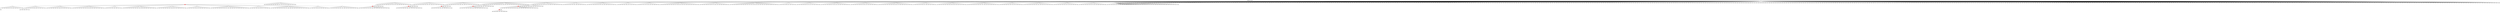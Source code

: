 digraph g {
	"45" -> "46";
	"46" [label="10"];
	"36" -> "37";
	"37" [label="26"];
	"33" -> "34";
	"34" [label="32"];
	"33" -> "35";
	"35" [label="28"];
	"33" -> "36";
	"36" [label="24"];
	"33" -> "38";
	"38" [label="11"];
	"33" -> "39";
	"39" [label="9"];
	"33" -> "40";
	"40" [label="42"];
	"33" -> "41";
	"41" [label="38"];
	"33" -> "42";
	"42" [label="45"];
	"33" -> "43";
	"43" [label="4"];
	"33" -> "44";
	"44" [label="19"];
	"33" -> "45";
	"45" [label="13"];
	"33" -> "47";
	"47" [label="18"];
	"33" -> "48";
	"48" [label="27"];
	"32" -> "33";
	"33" [color=indianred1, style=filled, label="14"];
	"29" -> "30";
	"30" [color=indianred1, style=filled, label="36"];
	"28" -> "29";
	"29" [label="3"];
	"26" -> "27";
	"27" [color=indianred1, style=filled, label="31"];
	"25" -> "26";
	"26" [label="23"];
	"21" -> "22";
	"22" [color=indianred1, style=filled, label="33"];
	"20" -> "21";
	"21" [label="34"];
	"15" -> "16";
	"16" [color=indianred1, style=filled, label="44"];
	"13" -> "14";
	"14" [label="48"];
	"13" -> "15";
	"15" [label="40"];
	"4" -> "5";
	"5" [color=indianred1, style=filled, label="8"];
	"3" -> "4";
	"4" [label="17"];
	"2" -> "3";
	"3" [color=indianred1, style=filled, label="12"];
	"1" -> "2";
	"2" [label="8"];
	"1" -> "6";
	"6" [label="29"];
	"0" -> "1";
	"1" [label="12"];
	"0" -> "7";
	"7" [label="7"];
	"0" -> "8";
	"8" [label="50"];
	"0" -> "9";
	"9" [label="22"];
	"0" -> "10";
	"10" [label="35"];
	"0" -> "11";
	"11" [label="16"];
	"0" -> "12";
	"12" [label="21"];
	"0" -> "13";
	"13" [label="44"];
	"0" -> "17";
	"17" [label="37"];
	"0" -> "18";
	"18" [label="1"];
	"0" -> "19";
	"19" [label="6"];
	"0" -> "20";
	"20" [label="33"];
	"0" -> "23";
	"23" [label="43"];
	"0" -> "24";
	"24" [label="41"];
	"0" -> "25";
	"25" [label="31"];
	"0" -> "28";
	"28" [label="36"];
	"0" -> "31";
	"31" [label="49"];
	"0" -> "32";
	"32" [label="14"];
	"0" -> "49";
	"49" [label="5"];
	"0" -> "50";
	"50" [label="25"];
	"0" -> "51";
	"51" [label="30"];
	"0" -> "52";
	"52" [label="15"];
	"0" -> "53";
	"53" [label="47"];
	"0" -> "54";
	"54" [label="46"];
	"0" -> "55";
	"55" [label="20"];
	"0" -> "56";
	"56" [label="2"];
	"0" -> "57";
	"57" [label="39"];
	"0" [label="germline"];
	"0" -> "cell1";
	"cell1" [shape=box];
	"29" -> "cell2";
	"cell2" [shape=box];
	"40" -> "cell3";
	"cell3" [shape=box];
	"49" -> "cell4";
	"cell4" [shape=box];
	"36" -> "cell5";
	"cell5" [shape=box];
	"0" -> "cell6";
	"cell6" [shape=box];
	"14" -> "cell7";
	"cell7" [shape=box];
	"0" -> "cell8";
	"cell8" [shape=box];
	"39" -> "cell9";
	"cell9" [shape=box];
	"50" -> "cell10";
	"cell10" [shape=box];
	"0" -> "cell11";
	"cell11" [shape=box];
	"41" -> "cell12";
	"cell12" [shape=box];
	"55" -> "cell13";
	"cell13" [shape=box];
	"0" -> "cell14";
	"cell14" [shape=box];
	"0" -> "cell15";
	"cell15" [shape=box];
	"0" -> "cell16";
	"cell16" [shape=box];
	"48" -> "cell17";
	"cell17" [shape=box];
	"46" -> "cell18";
	"cell18" [shape=box];
	"0" -> "cell19";
	"cell19" [shape=box];
	"8" -> "cell20";
	"cell20" [shape=box];
	"0" -> "cell21";
	"cell21" [shape=box];
	"0" -> "cell22";
	"cell22" [shape=box];
	"52" -> "cell23";
	"cell23" [shape=box];
	"39" -> "cell24";
	"cell24" [shape=box];
	"1" -> "cell25";
	"cell25" [shape=box];
	"0" -> "cell26";
	"cell26" [shape=box];
	"0" -> "cell27";
	"cell27" [shape=box];
	"41" -> "cell28";
	"cell28" [shape=box];
	"12" -> "cell29";
	"cell29" [shape=box];
	"0" -> "cell30";
	"cell30" [shape=box];
	"45" -> "cell31";
	"cell31" [shape=box];
	"27" -> "cell32";
	"cell32" [shape=box];
	"40" -> "cell33";
	"cell33" [shape=box];
	"0" -> "cell34";
	"cell34" [shape=box];
	"50" -> "cell35";
	"cell35" [shape=box];
	"0" -> "cell36";
	"cell36" [shape=box];
	"0" -> "cell37";
	"cell37" [shape=box];
	"0" -> "cell38";
	"cell38" [shape=box];
	"0" -> "cell39";
	"cell39" [shape=box];
	"18" -> "cell40";
	"cell40" [shape=box];
	"47" -> "cell41";
	"cell41" [shape=box];
	"0" -> "cell42";
	"cell42" [shape=box];
	"0" -> "cell43";
	"cell43" [shape=box];
	"40" -> "cell44";
	"cell44" [shape=box];
	"0" -> "cell45";
	"cell45" [shape=box];
	"0" -> "cell46";
	"cell46" [shape=box];
	"44" -> "cell47";
	"cell47" [shape=box];
	"24" -> "cell48";
	"cell48" [shape=box];
	"36" -> "cell49";
	"cell49" [shape=box];
	"0" -> "cell50";
	"cell50" [shape=box];
	"0" -> "cell51";
	"cell51" [shape=box];
	"13" -> "cell52";
	"cell52" [shape=box];
	"0" -> "cell53";
	"cell53" [shape=box];
	"43" -> "cell54";
	"cell54" [shape=box];
	"0" -> "cell55";
	"cell55" [shape=box];
	"0" -> "cell56";
	"cell56" [shape=box];
	"18" -> "cell57";
	"cell57" [shape=box];
	"0" -> "cell58";
	"cell58" [shape=box];
	"1" -> "cell59";
	"cell59" [shape=box];
	"31" -> "cell60";
	"cell60" [shape=box];
	"29" -> "cell61";
	"cell61" [shape=box];
	"0" -> "cell62";
	"cell62" [shape=box];
	"0" -> "cell63";
	"cell63" [shape=box];
	"10" -> "cell64";
	"cell64" [shape=box];
	"51" -> "cell65";
	"cell65" [shape=box];
	"0" -> "cell66";
	"cell66" [shape=box];
	"0" -> "cell67";
	"cell67" [shape=box];
	"10" -> "cell68";
	"cell68" [shape=box];
	"0" -> "cell69";
	"cell69" [shape=box];
	"53" -> "cell70";
	"cell70" [shape=box];
	"23" -> "cell71";
	"cell71" [shape=box];
	"10" -> "cell72";
	"cell72" [shape=box];
	"50" -> "cell73";
	"cell73" [shape=box];
	"53" -> "cell74";
	"cell74" [shape=box];
	"16" -> "cell75";
	"cell75" [shape=box];
	"0" -> "cell76";
	"cell76" [shape=box];
	"0" -> "cell77";
	"cell77" [shape=box];
	"42" -> "cell78";
	"cell78" [shape=box];
	"0" -> "cell79";
	"cell79" [shape=box];
	"38" -> "cell80";
	"cell80" [shape=box];
	"0" -> "cell81";
	"cell81" [shape=box];
	"34" -> "cell82";
	"cell82" [shape=box];
	"0" -> "cell83";
	"cell83" [shape=box];
	"48" -> "cell84";
	"cell84" [shape=box];
	"0" -> "cell85";
	"cell85" [shape=box];
	"0" -> "cell86";
	"cell86" [shape=box];
	"54" -> "cell87";
	"cell87" [shape=box];
	"36" -> "cell88";
	"cell88" [shape=box];
	"55" -> "cell89";
	"cell89" [shape=box];
	"0" -> "cell90";
	"cell90" [shape=box];
	"0" -> "cell91";
	"cell91" [shape=box];
	"0" -> "cell92";
	"cell92" [shape=box];
	"0" -> "cell93";
	"cell93" [shape=box];
	"0" -> "cell94";
	"cell94" [shape=box];
	"22" -> "cell95";
	"cell95" [shape=box];
	"0" -> "cell96";
	"cell96" [shape=box];
	"0" -> "cell97";
	"cell97" [shape=box];
	"11" -> "cell98";
	"cell98" [shape=box];
	"36" -> "cell99";
	"cell99" [shape=box];
	"0" -> "cell100";
	"cell100" [shape=box];
	"26" -> "cell101";
	"cell101" [shape=box];
	"0" -> "cell102";
	"cell102" [shape=box];
	"11" -> "cell103";
	"cell103" [shape=box];
	"0" -> "cell104";
	"cell104" [shape=box];
	"19" -> "cell105";
	"cell105" [shape=box];
	"9" -> "cell106";
	"cell106" [shape=box];
	"56" -> "cell107";
	"cell107" [shape=box];
	"22" -> "cell108";
	"cell108" [shape=box];
	"0" -> "cell109";
	"cell109" [shape=box];
	"0" -> "cell110";
	"cell110" [shape=box];
	"0" -> "cell111";
	"cell111" [shape=box];
	"0" -> "cell112";
	"cell112" [shape=box];
	"0" -> "cell113";
	"cell113" [shape=box];
	"20" -> "cell114";
	"cell114" [shape=box];
	"31" -> "cell115";
	"cell115" [shape=box];
	"34" -> "cell116";
	"cell116" [shape=box];
	"0" -> "cell117";
	"cell117" [shape=box];
	"31" -> "cell118";
	"cell118" [shape=box];
	"16" -> "cell119";
	"cell119" [shape=box];
	"0" -> "cell120";
	"cell120" [shape=box];
	"54" -> "cell121";
	"cell121" [shape=box];
	"0" -> "cell122";
	"cell122" [shape=box];
	"44" -> "cell123";
	"cell123" [shape=box];
	"0" -> "cell124";
	"cell124" [shape=box];
	"0" -> "cell125";
	"cell125" [shape=box];
	"0" -> "cell126";
	"cell126" [shape=box];
	"0" -> "cell127";
	"cell127" [shape=box];
	"0" -> "cell128";
	"cell128" [shape=box];
	"0" -> "cell129";
	"cell129" [shape=box];
	"8" -> "cell130";
	"cell130" [shape=box];
	"55" -> "cell131";
	"cell131" [shape=box];
	"0" -> "cell132";
	"cell132" [shape=box];
	"0" -> "cell133";
	"cell133" [shape=box];
	"0" -> "cell134";
	"cell134" [shape=box];
	"0" -> "cell135";
	"cell135" [shape=box];
	"57" -> "cell136";
	"cell136" [shape=box];
	"57" -> "cell137";
	"cell137" [shape=box];
	"0" -> "cell138";
	"cell138" [shape=box];
	"43" -> "cell139";
	"cell139" [shape=box];
	"0" -> "cell140";
	"cell140" [shape=box];
	"56" -> "cell141";
	"cell141" [shape=box];
	"0" -> "cell142";
	"cell142" [shape=box];
	"7" -> "cell143";
	"cell143" [shape=box];
	"23" -> "cell144";
	"cell144" [shape=box];
	"51" -> "cell145";
	"cell145" [shape=box];
	"13" -> "cell146";
	"cell146" [shape=box];
	"0" -> "cell147";
	"cell147" [shape=box];
	"39" -> "cell148";
	"cell148" [shape=box];
	"35" -> "cell149";
	"cell149" [shape=box];
	"0" -> "cell150";
	"cell150" [shape=box];
	"41" -> "cell151";
	"cell151" [shape=box];
	"5" -> "cell152";
	"cell152" [shape=box];
	"1" -> "cell153";
	"cell153" [shape=box];
	"41" -> "cell154";
	"cell154" [shape=box];
	"0" -> "cell155";
	"cell155" [shape=box];
	"0" -> "cell156";
	"cell156" [shape=box];
	"0" -> "cell157";
	"cell157" [shape=box];
	"11" -> "cell158";
	"cell158" [shape=box];
	"0" -> "cell159";
	"cell159" [shape=box];
	"0" -> "cell160";
	"cell160" [shape=box];
	"0" -> "cell161";
	"cell161" [shape=box];
	"0" -> "cell162";
	"cell162" [shape=box];
	"1" -> "cell163";
	"cell163" [shape=box];
	"0" -> "cell164";
	"cell164" [shape=box];
	"25" -> "cell165";
	"cell165" [shape=box];
	"0" -> "cell166";
	"cell166" [shape=box];
	"53" -> "cell167";
	"cell167" [shape=box];
	"52" -> "cell168";
	"cell168" [shape=box];
	"0" -> "cell169";
	"cell169" [shape=box];
	"0" -> "cell170";
	"cell170" [shape=box];
	"0" -> "cell171";
	"cell171" [shape=box];
	"16" -> "cell172";
	"cell172" [shape=box];
	"28" -> "cell173";
	"cell173" [shape=box];
	"57" -> "cell174";
	"cell174" [shape=box];
	"0" -> "cell175";
	"cell175" [shape=box];
	"0" -> "cell176";
	"cell176" [shape=box];
	"8" -> "cell177";
	"cell177" [shape=box];
	"0" -> "cell178";
	"cell178" [shape=box];
	"17" -> "cell179";
	"cell179" [shape=box];
	"42" -> "cell180";
	"cell180" [shape=box];
	"0" -> "cell181";
	"cell181" [shape=box];
	"0" -> "cell182";
	"cell182" [shape=box];
	"35" -> "cell183";
	"cell183" [shape=box];
	"54" -> "cell184";
	"cell184" [shape=box];
	"0" -> "cell185";
	"cell185" [shape=box];
	"49" -> "cell186";
	"cell186" [shape=box];
	"0" -> "cell187";
	"cell187" [shape=box];
	"27" -> "cell188";
	"cell188" [shape=box];
	"56" -> "cell189";
	"cell189" [shape=box];
	"0" -> "cell190";
	"cell190" [shape=box];
	"0" -> "cell191";
	"cell191" [shape=box];
	"0" -> "cell192";
	"cell192" [shape=box];
	"0" -> "cell193";
	"cell193" [shape=box];
	"0" -> "cell194";
	"cell194" [shape=box];
	"0" -> "cell195";
	"cell195" [shape=box];
	"0" -> "cell196";
	"cell196" [shape=box];
	"0" -> "cell197";
	"cell197" [shape=box];
	"12" -> "cell198";
	"cell198" [shape=box];
	"39" -> "cell199";
	"cell199" [shape=box];
	"48" -> "cell200";
	"cell200" [shape=box];
	"32" -> "cell201";
	"cell201" [shape=box];
	"0" -> "cell202";
	"cell202" [shape=box];
	"0" -> "cell203";
	"cell203" [shape=box];
	"0" -> "cell204";
	"cell204" [shape=box];
	"0" -> "cell205";
	"cell205" [shape=box];
	"0" -> "cell206";
	"cell206" [shape=box];
	"31" -> "cell207";
	"cell207" [shape=box];
	"28" -> "cell208";
	"cell208" [shape=box];
	"0" -> "cell209";
	"cell209" [shape=box];
	"0" -> "cell210";
	"cell210" [shape=box];
	"10" -> "cell211";
	"cell211" [shape=box];
	"0" -> "cell212";
	"cell212" [shape=box];
	"19" -> "cell213";
	"cell213" [shape=box];
	"35" -> "cell214";
	"cell214" [shape=box];
	"0" -> "cell215";
	"cell215" [shape=box];
	"39" -> "cell216";
	"cell216" [shape=box];
	"0" -> "cell217";
	"cell217" [shape=box];
	"17" -> "cell218";
	"cell218" [shape=box];
	"51" -> "cell219";
	"cell219" [shape=box];
	"57" -> "cell220";
	"cell220" [shape=box];
	"0" -> "cell221";
	"cell221" [shape=box];
	"10" -> "cell222";
	"cell222" [shape=box];
	"0" -> "cell223";
	"cell223" [shape=box];
	"3" -> "cell224";
	"cell224" [shape=box];
	"0" -> "cell225";
	"cell225" [shape=box];
	"0" -> "cell226";
	"cell226" [shape=box];
	"23" -> "cell227";
	"cell227" [shape=box];
	"35" -> "cell228";
	"cell228" [shape=box];
	"50" -> "cell229";
	"cell229" [shape=box];
	"0" -> "cell230";
	"cell230" [shape=box];
	"39" -> "cell231";
	"cell231" [shape=box];
	"0" -> "cell232";
	"cell232" [shape=box];
	"23" -> "cell233";
	"cell233" [shape=box];
	"0" -> "cell234";
	"cell234" [shape=box];
	"0" -> "cell235";
	"cell235" [shape=box];
	"26" -> "cell236";
	"cell236" [shape=box];
	"38" -> "cell237";
	"cell237" [shape=box];
	"0" -> "cell238";
	"cell238" [shape=box];
	"0" -> "cell239";
	"cell239" [shape=box];
	"0" -> "cell240";
	"cell240" [shape=box];
	"0" -> "cell241";
	"cell241" [shape=box];
	"0" -> "cell242";
	"cell242" [shape=box];
	"42" -> "cell243";
	"cell243" [shape=box];
	"21" -> "cell244";
	"cell244" [shape=box];
	"55" -> "cell245";
	"cell245" [shape=box];
	"25" -> "cell246";
	"cell246" [shape=box];
	"0" -> "cell247";
	"cell247" [shape=box];
	"0" -> "cell248";
	"cell248" [shape=box];
	"24" -> "cell249";
	"cell249" [shape=box];
	"7" -> "cell250";
	"cell250" [shape=box];
	"0" -> "cell251";
	"cell251" [shape=box];
	"1" -> "cell252";
	"cell252" [shape=box];
	"0" -> "cell253";
	"cell253" [shape=box];
	"47" -> "cell254";
	"cell254" [shape=box];
	"0" -> "cell255";
	"cell255" [shape=box];
	"0" -> "cell256";
	"cell256" [shape=box];
	"38" -> "cell257";
	"cell257" [shape=box];
	"28" -> "cell258";
	"cell258" [shape=box];
	"0" -> "cell259";
	"cell259" [shape=box];
	"52" -> "cell260";
	"cell260" [shape=box];
	"0" -> "cell261";
	"cell261" [shape=box];
	"0" -> "cell262";
	"cell262" [shape=box];
	"0" -> "cell263";
	"cell263" [shape=box];
	"0" -> "cell264";
	"cell264" [shape=box];
	"0" -> "cell265";
	"cell265" [shape=box];
	"37" -> "cell266";
	"cell266" [shape=box];
	"16" -> "cell267";
	"cell267" [shape=box];
	"0" -> "cell268";
	"cell268" [shape=box];
	"0" -> "cell269";
	"cell269" [shape=box];
	"22" -> "cell270";
	"cell270" [shape=box];
	"0" -> "cell271";
	"cell271" [shape=box];
	"0" -> "cell272";
	"cell272" [shape=box];
	"0" -> "cell273";
	"cell273" [shape=box];
	"0" -> "cell274";
	"cell274" [shape=box];
	"0" -> "cell275";
	"cell275" [shape=box];
	"0" -> "cell276";
	"cell276" [shape=box];
	"0" -> "cell277";
	"cell277" [shape=box];
	"0" -> "cell278";
	"cell278" [shape=box];
	"0" -> "cell279";
	"cell279" [shape=box];
	"0" -> "cell280";
	"cell280" [shape=box];
	"17" -> "cell281";
	"cell281" [shape=box];
	"0" -> "cell282";
	"cell282" [shape=box];
	"0" -> "cell283";
	"cell283" [shape=box];
	"20" -> "cell284";
	"cell284" [shape=box];
	"0" -> "cell285";
	"cell285" [shape=box];
	"37" -> "cell286";
	"cell286" [shape=box];
	"31" -> "cell287";
	"cell287" [shape=box];
	"32" -> "cell288";
	"cell288" [shape=box];
	"34" -> "cell289";
	"cell289" [shape=box];
	"0" -> "cell290";
	"cell290" [shape=box];
	"0" -> "cell291";
	"cell291" [shape=box];
	"30" -> "cell292";
	"cell292" [shape=box];
	"52" -> "cell293";
	"cell293" [shape=box];
	"0" -> "cell294";
	"cell294" [shape=box];
	"0" -> "cell295";
	"cell295" [shape=box];
	"0" -> "cell296";
	"cell296" [shape=box];
	"51" -> "cell297";
	"cell297" [shape=box];
	"40" -> "cell298";
	"cell298" [shape=box];
	"0" -> "cell299";
	"cell299" [shape=box];
	"0" -> "cell300";
	"cell300" [shape=box];
	"12" -> "cell301";
	"cell301" [shape=box];
	"0" -> "cell302";
	"cell302" [shape=box];
	"0" -> "cell303";
	"cell303" [shape=box];
	"41" -> "cell304";
	"cell304" [shape=box];
	"1" -> "cell305";
	"cell305" [shape=box];
	"34" -> "cell306";
	"cell306" [shape=box];
	"0" -> "cell307";
	"cell307" [shape=box];
	"0" -> "cell308";
	"cell308" [shape=box];
	"48" -> "cell309";
	"cell309" [shape=box];
	"0" -> "cell310";
	"cell310" [shape=box];
	"0" -> "cell311";
	"cell311" [shape=box];
	"44" -> "cell312";
	"cell312" [shape=box];
	"52" -> "cell313";
	"cell313" [shape=box];
	"54" -> "cell314";
	"cell314" [shape=box];
	"49" -> "cell315";
	"cell315" [shape=box];
	"0" -> "cell316";
	"cell316" [shape=box];
	"0" -> "cell317";
	"cell317" [shape=box];
	"42" -> "cell318";
	"cell318" [shape=box];
	"49" -> "cell319";
	"cell319" [shape=box];
	"0" -> "cell320";
	"cell320" [shape=box];
	"57" -> "cell321";
	"cell321" [shape=box];
	"0" -> "cell322";
	"cell322" [shape=box];
	"0" -> "cell323";
	"cell323" [shape=box];
	"0" -> "cell324";
	"cell324" [shape=box];
	"45" -> "cell325";
	"cell325" [shape=box];
	"0" -> "cell326";
	"cell326" [shape=box];
	"16" -> "cell327";
	"cell327" [shape=box];
	"0" -> "cell328";
	"cell328" [shape=box];
	"52" -> "cell329";
	"cell329" [shape=box];
	"20" -> "cell330";
	"cell330" [shape=box];
	"3" -> "cell331";
	"cell331" [shape=box];
	"8" -> "cell332";
	"cell332" [shape=box];
	"0" -> "cell333";
	"cell333" [shape=box];
	"8" -> "cell334";
	"cell334" [shape=box];
	"0" -> "cell335";
	"cell335" [shape=box];
	"45" -> "cell336";
	"cell336" [shape=box];
	"0" -> "cell337";
	"cell337" [shape=box];
	"0" -> "cell338";
	"cell338" [shape=box];
	"0" -> "cell339";
	"cell339" [shape=box];
	"0" -> "cell340";
	"cell340" [shape=box];
	"0" -> "cell341";
	"cell341" [shape=box];
	"0" -> "cell342";
	"cell342" [shape=box];
	"0" -> "cell343";
	"cell343" [shape=box];
	"0" -> "cell344";
	"cell344" [shape=box];
	"0" -> "cell345";
	"cell345" [shape=box];
	"0" -> "cell346";
	"cell346" [shape=box];
	"55" -> "cell347";
	"cell347" [shape=box];
	"0" -> "cell348";
	"cell348" [shape=box];
	"40" -> "cell349";
	"cell349" [shape=box];
	"0" -> "cell350";
	"cell350" [shape=box];
	"14" -> "cell351";
	"cell351" [shape=box];
	"3" -> "cell352";
	"cell352" [shape=box];
	"42" -> "cell353";
	"cell353" [shape=box];
	"0" -> "cell354";
	"cell354" [shape=box];
	"0" -> "cell355";
	"cell355" [shape=box];
	"0" -> "cell356";
	"cell356" [shape=box];
	"50" -> "cell357";
	"cell357" [shape=box];
	"0" -> "cell358";
	"cell358" [shape=box];
	"56" -> "cell359";
	"cell359" [shape=box];
	"0" -> "cell360";
	"cell360" [shape=box];
	"0" -> "cell361";
	"cell361" [shape=box];
	"0" -> "cell362";
	"cell362" [shape=box];
	"0" -> "cell363";
	"cell363" [shape=box];
	"0" -> "cell364";
	"cell364" [shape=box];
	"17" -> "cell365";
	"cell365" [shape=box];
	"12" -> "cell366";
	"cell366" [shape=box];
	"0" -> "cell367";
	"cell367" [shape=box];
	"0" -> "cell368";
	"cell368" [shape=box];
	"0" -> "cell369";
	"cell369" [shape=box];
	"42" -> "cell370";
	"cell370" [shape=box];
	"51" -> "cell371";
	"cell371" [shape=box];
	"17" -> "cell372";
	"cell372" [shape=box];
	"12" -> "cell373";
	"cell373" [shape=box];
	"0" -> "cell374";
	"cell374" [shape=box];
	"42" -> "cell375";
	"cell375" [shape=box];
	"51" -> "cell376";
	"cell376" [shape=box];
	"0" -> "cell377";
	"cell377" [shape=box];
	"0" -> "cell378";
	"cell378" [shape=box];
	"0" -> "cell379";
	"cell379" [shape=box];
	"0" -> "cell380";
	"cell380" [shape=box];
	"0" -> "cell381";
	"cell381" [shape=box];
	"0" -> "cell382";
	"cell382" [shape=box];
	"0" -> "cell383";
	"cell383" [shape=box];
	"0" -> "cell384";
	"cell384" [shape=box];
	"0" -> "cell385";
	"cell385" [shape=box];
	"29" -> "cell386";
	"cell386" [shape=box];
	"0" -> "cell387";
	"cell387" [shape=box];
	"23" -> "cell388";
	"cell388" [shape=box];
	"0" -> "cell389";
	"cell389" [shape=box];
	"12" -> "cell390";
	"cell390" [shape=box];
	"0" -> "cell391";
	"cell391" [shape=box];
	"0" -> "cell392";
	"cell392" [shape=box];
	"0" -> "cell393";
	"cell393" [shape=box];
	"0" -> "cell394";
	"cell394" [shape=box];
	"0" -> "cell395";
	"cell395" [shape=box];
	"0" -> "cell396";
	"cell396" [shape=box];
	"0" -> "cell397";
	"cell397" [shape=box];
	"57" -> "cell398";
	"cell398" [shape=box];
	"0" -> "cell399";
	"cell399" [shape=box];
	"0" -> "cell400";
	"cell400" [shape=box];
	"1" -> "cell401";
	"cell401" [shape=box];
	"45" -> "cell402";
	"cell402" [shape=box];
	"3" -> "cell403";
	"cell403" [shape=box];
	"48" -> "cell404";
	"cell404" [shape=box];
	"0" -> "cell405";
	"cell405" [shape=box];
	"11" -> "cell406";
	"cell406" [shape=box];
	"43" -> "cell407";
	"cell407" [shape=box];
	"0" -> "cell408";
	"cell408" [shape=box];
	"0" -> "cell409";
	"cell409" [shape=box];
	"0" -> "cell410";
	"cell410" [shape=box];
	"42" -> "cell411";
	"cell411" [shape=box];
	"23" -> "cell412";
	"cell412" [shape=box];
	"0" -> "cell413";
	"cell413" [shape=box];
	"41" -> "cell414";
	"cell414" [shape=box];
	"0" -> "cell415";
	"cell415" [shape=box];
	"57" -> "cell416";
	"cell416" [shape=box];
	"0" -> "cell417";
	"cell417" [shape=box];
	"25" -> "cell418";
	"cell418" [shape=box];
	"47" -> "cell419";
	"cell419" [shape=box];
	"0" -> "cell420";
	"cell420" [shape=box];
	"0" -> "cell421";
	"cell421" [shape=box];
	"0" -> "cell422";
	"cell422" [shape=box];
	"13" -> "cell423";
	"cell423" [shape=box];
	"0" -> "cell424";
	"cell424" [shape=box];
	"0" -> "cell425";
	"cell425" [shape=box];
	"0" -> "cell426";
	"cell426" [shape=box];
	"0" -> "cell427";
	"cell427" [shape=box];
	"0" -> "cell428";
	"cell428" [shape=box];
	"0" -> "cell429";
	"cell429" [shape=box];
	"53" -> "cell430";
	"cell430" [shape=box];
	"0" -> "cell431";
	"cell431" [shape=box];
	"0" -> "cell432";
	"cell432" [shape=box];
	"17" -> "cell433";
	"cell433" [shape=box];
	"53" -> "cell434";
	"cell434" [shape=box];
	"0" -> "cell435";
	"cell435" [shape=box];
	"17" -> "cell436";
	"cell436" [shape=box];
	"7" -> "cell437";
	"cell437" [shape=box];
	"13" -> "cell438";
	"cell438" [shape=box];
	"0" -> "cell439";
	"cell439" [shape=box];
	"0" -> "cell440";
	"cell440" [shape=box];
	"35" -> "cell441";
	"cell441" [shape=box];
	"0" -> "cell442";
	"cell442" [shape=box];
	"0" -> "cell443";
	"cell443" [shape=box];
	"38" -> "cell444";
	"cell444" [shape=box];
	"23" -> "cell445";
	"cell445" [shape=box];
	"0" -> "cell446";
	"cell446" [shape=box];
	"28" -> "cell447";
	"cell447" [shape=box];
	"0" -> "cell448";
	"cell448" [shape=box];
	"24" -> "cell449";
	"cell449" [shape=box];
	"31" -> "cell450";
	"cell450" [shape=box];
	"35" -> "cell451";
	"cell451" [shape=box];
	"54" -> "cell452";
	"cell452" [shape=box];
	"26" -> "cell453";
	"cell453" [shape=box];
	"35" -> "cell454";
	"cell454" [shape=box];
	"19" -> "cell455";
	"cell455" [shape=box];
	"9" -> "cell456";
	"cell456" [shape=box];
	"23" -> "cell457";
	"cell457" [shape=box];
	"44" -> "cell458";
	"cell458" [shape=box];
	"0" -> "cell459";
	"cell459" [shape=box];
	"17" -> "cell460";
	"cell460" [shape=box];
	"30" -> "cell461";
	"cell461" [shape=box];
	"0" -> "cell462";
	"cell462" [shape=box];
	"0" -> "cell463";
	"cell463" [shape=box];
	"0" -> "cell464";
	"cell464" [shape=box];
	"0" -> "cell465";
	"cell465" [shape=box];
	"0" -> "cell466";
	"cell466" [shape=box];
	"42" -> "cell467";
	"cell467" [shape=box];
	"31" -> "cell468";
	"cell468" [shape=box];
	"0" -> "cell469";
	"cell469" [shape=box];
	"24" -> "cell470";
	"cell470" [shape=box];
	"0" -> "cell471";
	"cell471" [shape=box];
	"0" -> "cell472";
	"cell472" [shape=box];
	"23" -> "cell473";
	"cell473" [shape=box];
	"0" -> "cell474";
	"cell474" [shape=box];
	"25" -> "cell475";
	"cell475" [shape=box];
	"1" -> "cell476";
	"cell476" [shape=box];
	"0" -> "cell477";
	"cell477" [shape=box];
	"11" -> "cell478";
	"cell478" [shape=box];
	"5" -> "cell479";
	"cell479" [shape=box];
	"11" -> "cell480";
	"cell480" [shape=box];
	"0" -> "cell481";
	"cell481" [shape=box];
	"27" -> "cell482";
	"cell482" [shape=box];
	"0" -> "cell483";
	"cell483" [shape=box];
	"55" -> "cell484";
	"cell484" [shape=box];
	"42" -> "cell485";
	"cell485" [shape=box];
	"0" -> "cell486";
	"cell486" [shape=box];
	"17" -> "cell487";
	"cell487" [shape=box];
	"3" -> "cell488";
	"cell488" [shape=box];
	"0" -> "cell489";
	"cell489" [shape=box];
	"9" -> "cell490";
	"cell490" [shape=box];
	"48" -> "cell491";
	"cell491" [shape=box];
	"39" -> "cell492";
	"cell492" [shape=box];
	"28" -> "cell493";
	"cell493" [shape=box];
	"28" -> "cell494";
	"cell494" [shape=box];
	"19" -> "cell495";
	"cell495" [shape=box];
	"0" -> "cell496";
	"cell496" [shape=box];
	"0" -> "cell497";
	"cell497" [shape=box];
	"0" -> "cell498";
	"cell498" [shape=box];
	"3" -> "cell499";
	"cell499" [shape=box];
	"0" -> "cell500";
	"cell500" [shape=box];
	"0" -> "cell501";
	"cell501" [shape=box];
	"20" -> "cell502";
	"cell502" [shape=box];
	"0" -> "cell503";
	"cell503" [shape=box];
	"41" -> "cell504";
	"cell504" [shape=box];
	"0" -> "cell505";
	"cell505" [shape=box];
	"0" -> "cell506";
	"cell506" [shape=box];
	"39" -> "cell507";
	"cell507" [shape=box];
	"0" -> "cell508";
	"cell508" [shape=box];
	"0" -> "cell509";
	"cell509" [shape=box];
	"51" -> "cell510";
	"cell510" [shape=box];
	"0" -> "cell511";
	"cell511" [shape=box];
	"0" -> "cell512";
	"cell512" [shape=box];
	"0" -> "cell513";
	"cell513" [shape=box];
	"48" -> "cell514";
	"cell514" [shape=box];
	"0" -> "cell515";
	"cell515" [shape=box];
	"38" -> "cell516";
	"cell516" [shape=box];
	"0" -> "cell517";
	"cell517" [shape=box];
	"0" -> "cell518";
	"cell518" [shape=box];
	"0" -> "cell519";
	"cell519" [shape=box];
	"0" -> "cell520";
	"cell520" [shape=box];
	"0" -> "cell521";
	"cell521" [shape=box];
	"54" -> "cell522";
	"cell522" [shape=box];
	"3" -> "cell523";
	"cell523" [shape=box];
	"13" -> "cell524";
	"cell524" [shape=box];
	"56" -> "cell525";
	"cell525" [shape=box];
	"0" -> "cell526";
	"cell526" [shape=box];
	"55" -> "cell527";
	"cell527" [shape=box];
	"0" -> "cell528";
	"cell528" [shape=box];
	"11" -> "cell529";
	"cell529" [shape=box];
	"32" -> "cell530";
	"cell530" [shape=box];
	"0" -> "cell531";
	"cell531" [shape=box];
	"48" -> "cell532";
	"cell532" [shape=box];
	"0" -> "cell533";
	"cell533" [shape=box];
	"9" -> "cell534";
	"cell534" [shape=box];
	"49" -> "cell535";
	"cell535" [shape=box];
	"0" -> "cell536";
	"cell536" [shape=box];
	"10" -> "cell537";
	"cell537" [shape=box];
	"0" -> "cell538";
	"cell538" [shape=box];
	"0" -> "cell539";
	"cell539" [shape=box];
	"0" -> "cell540";
	"cell540" [shape=box];
	"0" -> "cell541";
	"cell541" [shape=box];
	"21" -> "cell542";
	"cell542" [shape=box];
	"0" -> "cell543";
	"cell543" [shape=box];
	"0" -> "cell544";
	"cell544" [shape=box];
	"0" -> "cell545";
	"cell545" [shape=box];
	"40" -> "cell546";
	"cell546" [shape=box];
	"0" -> "cell547";
	"cell547" [shape=box];
	"0" -> "cell548";
	"cell548" [shape=box];
	"0" -> "cell549";
	"cell549" [shape=box];
	"0" -> "cell550";
	"cell550" [shape=box];
	"0" -> "cell551";
	"cell551" [shape=box];
	"0" -> "cell552";
	"cell552" [shape=box];
	"44" -> "cell553";
	"cell553" [shape=box];
	"34" -> "cell554";
	"cell554" [shape=box];
	"57" -> "cell555";
	"cell555" [shape=box];
	"0" -> "cell556";
	"cell556" [shape=box];
	"19" -> "cell557";
	"cell557" [shape=box];
	"0" -> "cell558";
	"cell558" [shape=box];
	"0" -> "cell559";
	"cell559" [shape=box];
	"0" -> "cell560";
	"cell560" [shape=box];
	"0" -> "cell561";
	"cell561" [shape=box];
	"2" -> "cell562";
	"cell562" [shape=box];
	"0" -> "cell563";
	"cell563" [shape=box];
	"38" -> "cell564";
	"cell564" [shape=box];
	"3" -> "cell565";
	"cell565" [shape=box];
	"50" -> "cell566";
	"cell566" [shape=box];
	"6" -> "cell567";
	"cell567" [shape=box];
	"0" -> "cell568";
	"cell568" [shape=box];
	"0" -> "cell569";
	"cell569" [shape=box];
	"0" -> "cell570";
	"cell570" [shape=box];
	"0" -> "cell571";
	"cell571" [shape=box];
	"0" -> "cell572";
	"cell572" [shape=box];
	"3" -> "cell573";
	"cell573" [shape=box];
	"51" -> "cell574";
	"cell574" [shape=box];
	"17" -> "cell575";
	"cell575" [shape=box];
	"0" -> "cell576";
	"cell576" [shape=box];
	"20" -> "cell577";
	"cell577" [shape=box];
	"22" -> "cell578";
	"cell578" [shape=box];
	"34" -> "cell579";
	"cell579" [shape=box];
	"0" -> "cell580";
	"cell580" [shape=box];
	"44" -> "cell581";
	"cell581" [shape=box];
	"42" -> "cell582";
	"cell582" [shape=box];
	"25" -> "cell583";
	"cell583" [shape=box];
	"0" -> "cell584";
	"cell584" [shape=box];
	"3" -> "cell585";
	"cell585" [shape=box];
	"0" -> "cell586";
	"cell586" [shape=box];
	"0" -> "cell587";
	"cell587" [shape=box];
	"0" -> "cell588";
	"cell588" [shape=box];
	"0" -> "cell589";
	"cell589" [shape=box];
	"0" -> "cell590";
	"cell590" [shape=box];
	"7" -> "cell591";
	"cell591" [shape=box];
	"0" -> "cell592";
	"cell592" [shape=box];
	"50" -> "cell593";
	"cell593" [shape=box];
	"44" -> "cell594";
	"cell594" [shape=box];
	"0" -> "cell595";
	"cell595" [shape=box];
	"0" -> "cell596";
	"cell596" [shape=box];
	"3" -> "cell597";
	"cell597" [shape=box];
	"0" -> "cell598";
	"cell598" [shape=box];
	"0" -> "cell599";
	"cell599" [shape=box];
	"0" -> "cell600";
	"cell600" [shape=box];
	"17" -> "cell601";
	"cell601" [shape=box];
	"0" -> "cell602";
	"cell602" [shape=box];
	"17" -> "cell603";
	"cell603" [shape=box];
	"0" -> "cell604";
	"cell604" [shape=box];
	"0" -> "cell605";
	"cell605" [shape=box];
	"0" -> "cell606";
	"cell606" [shape=box];
	"0" -> "cell607";
	"cell607" [shape=box];
	"0" -> "cell608";
	"cell608" [shape=box];
	"24" -> "cell609";
	"cell609" [shape=box];
	"48" -> "cell610";
	"cell610" [shape=box];
	"18" -> "cell611";
	"cell611" [shape=box];
	"48" -> "cell612";
	"cell612" [shape=box];
	"24" -> "cell613";
	"cell613" [shape=box];
	"22" -> "cell614";
	"cell614" [shape=box];
	"52" -> "cell615";
	"cell615" [shape=box];
	"20" -> "cell616";
	"cell616" [shape=box];
	"49" -> "cell617";
	"cell617" [shape=box];
	"0" -> "cell618";
	"cell618" [shape=box];
	"39" -> "cell619";
	"cell619" [shape=box];
	"0" -> "cell620";
	"cell620" [shape=box];
	"0" -> "cell621";
	"cell621" [shape=box];
	"0" -> "cell622";
	"cell622" [shape=box];
	"0" -> "cell623";
	"cell623" [shape=box];
	"56" -> "cell624";
	"cell624" [shape=box];
	"17" -> "cell625";
	"cell625" [shape=box];
	"0" -> "cell626";
	"cell626" [shape=box];
	"0" -> "cell627";
	"cell627" [shape=box];
	"43" -> "cell628";
	"cell628" [shape=box];
	"53" -> "cell629";
	"cell629" [shape=box];
	"0" -> "cell630";
	"cell630" [shape=box];
	"0" -> "cell631";
	"cell631" [shape=box];
	"0" -> "cell632";
	"cell632" [shape=box];
	"0" -> "cell633";
	"cell633" [shape=box];
	"0" -> "cell634";
	"cell634" [shape=box];
	"32" -> "cell635";
	"cell635" [shape=box];
	"14" -> "cell636";
	"cell636" [shape=box];
	"0" -> "cell637";
	"cell637" [shape=box];
	"31" -> "cell638";
	"cell638" [shape=box];
	"3" -> "cell639";
	"cell639" [shape=box];
	"55" -> "cell640";
	"cell640" [shape=box];
	"0" -> "cell641";
	"cell641" [shape=box];
	"56" -> "cell642";
	"cell642" [shape=box];
	"0" -> "cell643";
	"cell643" [shape=box];
	"10" -> "cell644";
	"cell644" [shape=box];
	"0" -> "cell645";
	"cell645" [shape=box];
	"0" -> "cell646";
	"cell646" [shape=box];
	"0" -> "cell647";
	"cell647" [shape=box];
	"0" -> "cell648";
	"cell648" [shape=box];
	"0" -> "cell649";
	"cell649" [shape=box];
	"51" -> "cell650";
	"cell650" [shape=box];
	"0" -> "cell651";
	"cell651" [shape=box];
	"13" -> "cell652";
	"cell652" [shape=box];
	"30" -> "cell653";
	"cell653" [shape=box];
	"0" -> "cell654";
	"cell654" [shape=box];
	"36" -> "cell655";
	"cell655" [shape=box];
	"13" -> "cell656";
	"cell656" [shape=box];
	"17" -> "cell657";
	"cell657" [shape=box];
	"0" -> "cell658";
	"cell658" [shape=box];
	"0" -> "cell659";
	"cell659" [shape=box];
	"31" -> "cell660";
	"cell660" [shape=box];
	"16" -> "cell661";
	"cell661" [shape=box];
	"37" -> "cell662";
	"cell662" [shape=box];
	"0" -> "cell663";
	"cell663" [shape=box];
	"32" -> "cell664";
	"cell664" [shape=box];
	"13" -> "cell665";
	"cell665" [shape=box];
	"0" -> "cell666";
	"cell666" [shape=box];
	"56" -> "cell667";
	"cell667" [shape=box];
	"1" -> "cell668";
	"cell668" [shape=box];
	"34" -> "cell669";
	"cell669" [shape=box];
	"13" -> "cell670";
	"cell670" [shape=box];
	"52" -> "cell671";
	"cell671" [shape=box];
	"42" -> "cell672";
	"cell672" [shape=box];
	"0" -> "cell673";
	"cell673" [shape=box];
	"30" -> "cell674";
	"cell674" [shape=box];
	"34" -> "cell675";
	"cell675" [shape=box];
	"10" -> "cell676";
	"cell676" [shape=box];
	"54" -> "cell677";
	"cell677" [shape=box];
	"0" -> "cell678";
	"cell678" [shape=box];
	"0" -> "cell679";
	"cell679" [shape=box];
	"9" -> "cell680";
	"cell680" [shape=box];
	"40" -> "cell681";
	"cell681" [shape=box];
	"17" -> "cell682";
	"cell682" [shape=box];
	"50" -> "cell683";
	"cell683" [shape=box];
	"0" -> "cell684";
	"cell684" [shape=box];
	"36" -> "cell685";
	"cell685" [shape=box];
	"32" -> "cell686";
	"cell686" [shape=box];
	"0" -> "cell687";
	"cell687" [shape=box];
	"0" -> "cell688";
	"cell688" [shape=box];
	"27" -> "cell689";
	"cell689" [shape=box];
	"34" -> "cell690";
	"cell690" [shape=box];
	"17" -> "cell691";
	"cell691" [shape=box];
	"24" -> "cell692";
	"cell692" [shape=box];
	"10" -> "cell693";
	"cell693" [shape=box];
	"47" -> "cell694";
	"cell694" [shape=box];
	"0" -> "cell695";
	"cell695" [shape=box];
	"32" -> "cell696";
	"cell696" [shape=box];
	"23" -> "cell697";
	"cell697" [shape=box];
	"0" -> "cell698";
	"cell698" [shape=box];
	"0" -> "cell699";
	"cell699" [shape=box];
	"21" -> "cell700";
	"cell700" [shape=box];
	"0" -> "cell701";
	"cell701" [shape=box];
	"19" -> "cell702";
	"cell702" [shape=box];
	"0" -> "cell703";
	"cell703" [shape=box];
	"0" -> "cell704";
	"cell704" [shape=box];
	"0" -> "cell705";
	"cell705" [shape=box];
	"0" -> "cell706";
	"cell706" [shape=box];
	"0" -> "cell707";
	"cell707" [shape=box];
	"53" -> "cell708";
	"cell708" [shape=box];
	"0" -> "cell709";
	"cell709" [shape=box];
	"36" -> "cell710";
	"cell710" [shape=box];
	"0" -> "cell711";
	"cell711" [shape=box];
	"0" -> "cell712";
	"cell712" [shape=box];
	"0" -> "cell713";
	"cell713" [shape=box];
	"19" -> "cell714";
	"cell714" [shape=box];
	"0" -> "cell715";
	"cell715" [shape=box];
	"11" -> "cell716";
	"cell716" [shape=box];
	"0" -> "cell717";
	"cell717" [shape=box];
	"0" -> "cell718";
	"cell718" [shape=box];
	"0" -> "cell719";
	"cell719" [shape=box];
	"0" -> "cell720";
	"cell720" [shape=box];
	"0" -> "cell721";
	"cell721" [shape=box];
	"0" -> "cell722";
	"cell722" [shape=box];
	"12" -> "cell723";
	"cell723" [shape=box];
	"30" -> "cell724";
	"cell724" [shape=box];
	"24" -> "cell725";
	"cell725" [shape=box];
	"29" -> "cell726";
	"cell726" [shape=box];
	"32" -> "cell727";
	"cell727" [shape=box];
	"0" -> "cell728";
	"cell728" [shape=box];
	"0" -> "cell729";
	"cell729" [shape=box];
	"0" -> "cell730";
	"cell730" [shape=box];
	"0" -> "cell731";
	"cell731" [shape=box];
	"0" -> "cell732";
	"cell732" [shape=box];
	"0" -> "cell733";
	"cell733" [shape=box];
	"0" -> "cell734";
	"cell734" [shape=box];
	"23" -> "cell735";
	"cell735" [shape=box];
	"0" -> "cell736";
	"cell736" [shape=box];
	"0" -> "cell737";
	"cell737" [shape=box];
	"13" -> "cell738";
	"cell738" [shape=box];
	"28" -> "cell739";
	"cell739" [shape=box];
	"0" -> "cell740";
	"cell740" [shape=box];
	"0" -> "cell741";
	"cell741" [shape=box];
	"0" -> "cell742";
	"cell742" [shape=box];
	"42" -> "cell743";
	"cell743" [shape=box];
	"0" -> "cell744";
	"cell744" [shape=box];
	"57" -> "cell745";
	"cell745" [shape=box];
	"54" -> "cell746";
	"cell746" [shape=box];
	"0" -> "cell747";
	"cell747" [shape=box];
	"0" -> "cell748";
	"cell748" [shape=box];
	"43" -> "cell749";
	"cell749" [shape=box];
	"0" -> "cell750";
	"cell750" [shape=box];
	"0" -> "cell751";
	"cell751" [shape=box];
	"0" -> "cell752";
	"cell752" [shape=box];
	"22" -> "cell753";
	"cell753" [shape=box];
	"0" -> "cell754";
	"cell754" [shape=box];
	"0" -> "cell755";
	"cell755" [shape=box];
	"24" -> "cell756";
	"cell756" [shape=box];
	"31" -> "cell757";
	"cell757" [shape=box];
	"35" -> "cell758";
	"cell758" [shape=box];
	"0" -> "cell759";
	"cell759" [shape=box];
	"0" -> "cell760";
	"cell760" [shape=box];
	"32" -> "cell761";
	"cell761" [shape=box];
	"19" -> "cell762";
	"cell762" [shape=box];
	"0" -> "cell763";
	"cell763" [shape=box];
	"8" -> "cell764";
	"cell764" [shape=box];
	"43" -> "cell765";
	"cell765" [shape=box];
	"0" -> "cell766";
	"cell766" [shape=box];
	"0" -> "cell767";
	"cell767" [shape=box];
	"0" -> "cell768";
	"cell768" [shape=box];
	"0" -> "cell769";
	"cell769" [shape=box];
	"32" -> "cell770";
	"cell770" [shape=box];
	"43" -> "cell771";
	"cell771" [shape=box];
	"0" -> "cell772";
	"cell772" [shape=box];
	"0" -> "cell773";
	"cell773" [shape=box];
	"0" -> "cell774";
	"cell774" [shape=box];
	"30" -> "cell775";
	"cell775" [shape=box];
	"1" -> "cell776";
	"cell776" [shape=box];
	"0" -> "cell777";
	"cell777" [shape=box];
	"0" -> "cell778";
	"cell778" [shape=box];
	"0" -> "cell779";
	"cell779" [shape=box];
	"55" -> "cell780";
	"cell780" [shape=box];
	"0" -> "cell781";
	"cell781" [shape=box];
	"44" -> "cell782";
	"cell782" [shape=box];
	"30" -> "cell783";
	"cell783" [shape=box];
	"45" -> "cell784";
	"cell784" [shape=box];
	"0" -> "cell785";
	"cell785" [shape=box];
	"24" -> "cell786";
	"cell786" [shape=box];
	"0" -> "cell787";
	"cell787" [shape=box];
	"0" -> "cell788";
	"cell788" [shape=box];
	"0" -> "cell789";
	"cell789" [shape=box];
	"0" -> "cell790";
	"cell790" [shape=box];
	"0" -> "cell791";
	"cell791" [shape=box];
	"0" -> "cell792";
	"cell792" [shape=box];
	"8" -> "cell793";
	"cell793" [shape=box];
	"0" -> "cell794";
	"cell794" [shape=box];
	"25" -> "cell795";
	"cell795" [shape=box];
	"0" -> "cell796";
	"cell796" [shape=box];
	"0" -> "cell797";
	"cell797" [shape=box];
	"43" -> "cell798";
	"cell798" [shape=box];
	"7" -> "cell799";
	"cell799" [shape=box];
	"0" -> "cell800";
	"cell800" [shape=box];
	"28" -> "cell801";
	"cell801" [shape=box];
	"45" -> "cell802";
	"cell802" [shape=box];
	"12" -> "cell803";
	"cell803" [shape=box];
	"41" -> "cell804";
	"cell804" [shape=box];
	"0" -> "cell805";
	"cell805" [shape=box];
	"44" -> "cell806";
	"cell806" [shape=box];
	"54" -> "cell807";
	"cell807" [shape=box];
	"0" -> "cell808";
	"cell808" [shape=box];
	"0" -> "cell809";
	"cell809" [shape=box];
	"0" -> "cell810";
	"cell810" [shape=box];
	"32" -> "cell811";
	"cell811" [shape=box];
	"47" -> "cell812";
	"cell812" [shape=box];
	"2" -> "cell813";
	"cell813" [shape=box];
	"51" -> "cell814";
	"cell814" [shape=box];
	"8" -> "cell815";
	"cell815" [shape=box];
	"16" -> "cell816";
	"cell816" [shape=box];
	"51" -> "cell817";
	"cell817" [shape=box];
	"13" -> "cell818";
	"cell818" [shape=box];
	"56" -> "cell819";
	"cell819" [shape=box];
	"0" -> "cell820";
	"cell820" [shape=box];
	"53" -> "cell821";
	"cell821" [shape=box];
	"0" -> "cell822";
	"cell822" [shape=box];
	"54" -> "cell823";
	"cell823" [shape=box];
	"12" -> "cell824";
	"cell824" [shape=box];
	"0" -> "cell825";
	"cell825" [shape=box];
	"13" -> "cell826";
	"cell826" [shape=box];
	"17" -> "cell827";
	"cell827" [shape=box];
	"0" -> "cell828";
	"cell828" [shape=box];
	"0" -> "cell829";
	"cell829" [shape=box];
	"0" -> "cell830";
	"cell830" [shape=box];
	"0" -> "cell831";
	"cell831" [shape=box];
	"0" -> "cell832";
	"cell832" [shape=box];
	"0" -> "cell833";
	"cell833" [shape=box];
	"0" -> "cell834";
	"cell834" [shape=box];
	"0" -> "cell835";
	"cell835" [shape=box];
	"44" -> "cell836";
	"cell836" [shape=box];
	"0" -> "cell837";
	"cell837" [shape=box];
	"0" -> "cell838";
	"cell838" [shape=box];
	"0" -> "cell839";
	"cell839" [shape=box];
	"0" -> "cell840";
	"cell840" [shape=box];
	"6" -> "cell841";
	"cell841" [shape=box];
	"0" -> "cell842";
	"cell842" [shape=box];
	"5" -> "cell843";
	"cell843" [shape=box];
	"25" -> "cell844";
	"cell844" [shape=box];
	"0" -> "cell845";
	"cell845" [shape=box];
	"57" -> "cell846";
	"cell846" [shape=box];
	"25" -> "cell847";
	"cell847" [shape=box];
	"17" -> "cell848";
	"cell848" [shape=box];
	"0" -> "cell849";
	"cell849" [shape=box];
	"0" -> "cell850";
	"cell850" [shape=box];
	"7" -> "cell851";
	"cell851" [shape=box];
	"0" -> "cell852";
	"cell852" [shape=box];
	"1" -> "cell853";
	"cell853" [shape=box];
	"13" -> "cell854";
	"cell854" [shape=box];
	"23" -> "cell855";
	"cell855" [shape=box];
	"2" -> "cell856";
	"cell856" [shape=box];
	"0" -> "cell857";
	"cell857" [shape=box];
	"0" -> "cell858";
	"cell858" [shape=box];
	"0" -> "cell859";
	"cell859" [shape=box];
	"39" -> "cell860";
	"cell860" [shape=box];
	"0" -> "cell861";
	"cell861" [shape=box];
	"50" -> "cell862";
	"cell862" [shape=box];
	"0" -> "cell863";
	"cell863" [shape=box];
	"0" -> "cell864";
	"cell864" [shape=box];
	"31" -> "cell865";
	"cell865" [shape=box];
	"18" -> "cell866";
	"cell866" [shape=box];
	"8" -> "cell867";
	"cell867" [shape=box];
	"0" -> "cell868";
	"cell868" [shape=box];
	"0" -> "cell869";
	"cell869" [shape=box];
	"54" -> "cell870";
	"cell870" [shape=box];
	"2" -> "cell871";
	"cell871" [shape=box];
	"36" -> "cell872";
	"cell872" [shape=box];
	"10" -> "cell873";
	"cell873" [shape=box];
	"0" -> "cell874";
	"cell874" [shape=box];
	"0" -> "cell875";
	"cell875" [shape=box];
	"13" -> "cell876";
	"cell876" [shape=box];
	"17" -> "cell877";
	"cell877" [shape=box];
	"0" -> "cell878";
	"cell878" [shape=box];
	"27" -> "cell879";
	"cell879" [shape=box];
	"0" -> "cell880";
	"cell880" [shape=box];
	"44" -> "cell881";
	"cell881" [shape=box];
	"0" -> "cell882";
	"cell882" [shape=box];
	"0" -> "cell883";
	"cell883" [shape=box];
	"27" -> "cell884";
	"cell884" [shape=box];
	"22" -> "cell885";
	"cell885" [shape=box];
	"0" -> "cell886";
	"cell886" [shape=box];
	"0" -> "cell887";
	"cell887" [shape=box];
	"7" -> "cell888";
	"cell888" [shape=box];
	"56" -> "cell889";
	"cell889" [shape=box];
	"11" -> "cell890";
	"cell890" [shape=box];
	"28" -> "cell891";
	"cell891" [shape=box];
	"54" -> "cell892";
	"cell892" [shape=box];
	"0" -> "cell893";
	"cell893" [shape=box];
	"0" -> "cell894";
	"cell894" [shape=box];
	"0" -> "cell895";
	"cell895" [shape=box];
	"0" -> "cell896";
	"cell896" [shape=box];
	"0" -> "cell897";
	"cell897" [shape=box];
	"8" -> "cell898";
	"cell898" [shape=box];
	"0" -> "cell899";
	"cell899" [shape=box];
	"49" -> "cell900";
	"cell900" [shape=box];
	"0" -> "cell901";
	"cell901" [shape=box];
	"0" -> "cell902";
	"cell902" [shape=box];
	"51" -> "cell903";
	"cell903" [shape=box];
	"0" -> "cell904";
	"cell904" [shape=box];
	"0" -> "cell905";
	"cell905" [shape=box];
	"22" -> "cell906";
	"cell906" [shape=box];
	"24" -> "cell907";
	"cell907" [shape=box];
	"40" -> "cell908";
	"cell908" [shape=box];
	"0" -> "cell909";
	"cell909" [shape=box];
	"0" -> "cell910";
	"cell910" [shape=box];
	"27" -> "cell911";
	"cell911" [shape=box];
	"0" -> "cell912";
	"cell912" [shape=box];
	"30" -> "cell913";
	"cell913" [shape=box];
	"4" -> "cell914";
	"cell914" [shape=box];
	"0" -> "cell915";
	"cell915" [shape=box];
	"11" -> "cell916";
	"cell916" [shape=box];
	"0" -> "cell917";
	"cell917" [shape=box];
	"0" -> "cell918";
	"cell918" [shape=box];
	"0" -> "cell919";
	"cell919" [shape=box];
	"0" -> "cell920";
	"cell920" [shape=box];
	"18" -> "cell921";
	"cell921" [shape=box];
	"40" -> "cell922";
	"cell922" [shape=box];
	"0" -> "cell923";
	"cell923" [shape=box];
	"0" -> "cell924";
	"cell924" [shape=box];
	"56" -> "cell925";
	"cell925" [shape=box];
	"0" -> "cell926";
	"cell926" [shape=box];
	"0" -> "cell927";
	"cell927" [shape=box];
	"28" -> "cell928";
	"cell928" [shape=box];
	"0" -> "cell929";
	"cell929" [shape=box];
	"20" -> "cell930";
	"cell930" [shape=box];
	"0" -> "cell931";
	"cell931" [shape=box];
	"0" -> "cell932";
	"cell932" [shape=box];
	"0" -> "cell933";
	"cell933" [shape=box];
	"0" -> "cell934";
	"cell934" [shape=box];
	"42" -> "cell935";
	"cell935" [shape=box];
	"0" -> "cell936";
	"cell936" [shape=box];
	"0" -> "cell937";
	"cell937" [shape=box];
	"0" -> "cell938";
	"cell938" [shape=box];
	"39" -> "cell939";
	"cell939" [shape=box];
	"11" -> "cell940";
	"cell940" [shape=box];
	"0" -> "cell941";
	"cell941" [shape=box];
	"11" -> "cell942";
	"cell942" [shape=box];
	"7" -> "cell943";
	"cell943" [shape=box];
	"53" -> "cell944";
	"cell944" [shape=box];
	"48" -> "cell945";
	"cell945" [shape=box];
	"44" -> "cell946";
	"cell946" [shape=box];
	"53" -> "cell947";
	"cell947" [shape=box];
	"0" -> "cell948";
	"cell948" [shape=box];
	"12" -> "cell949";
	"cell949" [shape=box];
	"0" -> "cell950";
	"cell950" [shape=box];
	"43" -> "cell951";
	"cell951" [shape=box];
	"48" -> "cell952";
	"cell952" [shape=box];
	"0" -> "cell953";
	"cell953" [shape=box];
	"47" -> "cell954";
	"cell954" [shape=box];
	"0" -> "cell955";
	"cell955" [shape=box];
	"0" -> "cell956";
	"cell956" [shape=box];
	"20" -> "cell957";
	"cell957" [shape=box];
	"17" -> "cell958";
	"cell958" [shape=box];
	"28" -> "cell959";
	"cell959" [shape=box];
	"47" -> "cell960";
	"cell960" [shape=box];
	"34" -> "cell961";
	"cell961" [shape=box];
	"28" -> "cell962";
	"cell962" [shape=box];
	"32" -> "cell963";
	"cell963" [shape=box];
	"12" -> "cell964";
	"cell964" [shape=box];
	"55" -> "cell965";
	"cell965" [shape=box];
	"0" -> "cell966";
	"cell966" [shape=box];
	"28" -> "cell967";
	"cell967" [shape=box];
	"0" -> "cell968";
	"cell968" [shape=box];
	"0" -> "cell969";
	"cell969" [shape=box];
	"0" -> "cell970";
	"cell970" [shape=box];
	"0" -> "cell971";
	"cell971" [shape=box];
	"0" -> "cell972";
	"cell972" [shape=box];
	"13" -> "cell973";
	"cell973" [shape=box];
	"0" -> "cell974";
	"cell974" [shape=box];
	"49" -> "cell975";
	"cell975" [shape=box];
	"48" -> "cell976";
	"cell976" [shape=box];
	"37" -> "cell977";
	"cell977" [shape=box];
	"43" -> "cell978";
	"cell978" [shape=box];
	"0" -> "cell979";
	"cell979" [shape=box];
	"56" -> "cell980";
	"cell980" [shape=box];
	"0" -> "cell981";
	"cell981" [shape=box];
	"0" -> "cell982";
	"cell982" [shape=box];
	"44" -> "cell983";
	"cell983" [shape=box];
	"35" -> "cell984";
	"cell984" [shape=box];
	"0" -> "cell985";
	"cell985" [shape=box];
	"0" -> "cell986";
	"cell986" [shape=box];
	"0" -> "cell987";
	"cell987" [shape=box];
	"20" -> "cell988";
	"cell988" [shape=box];
	"24" -> "cell989";
	"cell989" [shape=box];
	"0" -> "cell990";
	"cell990" [shape=box];
	"0" -> "cell991";
	"cell991" [shape=box];
	"0" -> "cell992";
	"cell992" [shape=box];
	"39" -> "cell993";
	"cell993" [shape=box];
	"7" -> "cell994";
	"cell994" [shape=box];
	"0" -> "cell995";
	"cell995" [shape=box];
	"12" -> "cell996";
	"cell996" [shape=box];
	"35" -> "cell997";
	"cell997" [shape=box];
	"31" -> "cell998";
	"cell998" [shape=box];
	"0" -> "cell999";
	"cell999" [shape=box];
	"35" -> "cell1000";
	"cell1000" [shape=box];
	"0" -> "cell1001";
	"cell1001" [shape=box];
	"39" -> "cell1002";
	"cell1002" [shape=box];
	"42" -> "cell1003";
	"cell1003" [shape=box];
	"56" -> "cell1004";
	"cell1004" [shape=box];
	"3" -> "cell1005";
	"cell1005" [shape=box];
	"11" -> "cell1006";
	"cell1006" [shape=box];
	"14" -> "cell1007";
	"cell1007" [shape=box];
	"0" -> "cell1008";
	"cell1008" [shape=box];
	"55" -> "cell1009";
	"cell1009" [shape=box];
	"14" -> "cell1010";
	"cell1010" [shape=box];
	"20" -> "cell1011";
	"cell1011" [shape=box];
	"0" -> "cell1012";
	"cell1012" [shape=box];
	"34" -> "cell1013";
	"cell1013" [shape=box];
	"0" -> "cell1014";
	"cell1014" [shape=box];
	"28" -> "cell1015";
	"cell1015" [shape=box];
	"15" -> "cell1016";
	"cell1016" [shape=box];
	"0" -> "cell1017";
	"cell1017" [shape=box];
	"34" -> "cell1018";
	"cell1018" [shape=box];
	"41" -> "cell1019";
	"cell1019" [shape=box];
	"3" -> "cell1020";
	"cell1020" [shape=box];
	"28" -> "cell1021";
	"cell1021" [shape=box];
	"3" -> "cell1022";
	"cell1022" [shape=box];
	"3" -> "cell1023";
	"cell1023" [shape=box];
	"2" -> "cell1024";
	"cell1024" [shape=box];
	"18" -> "cell1025";
	"cell1025" [shape=box];
	"0" -> "cell1026";
	"cell1026" [shape=box];
	"19" -> "cell1027";
	"cell1027" [shape=box];
	"0" -> "cell1028";
	"cell1028" [shape=box];
	"5" -> "cell1029";
	"cell1029" [shape=box];
	"0" -> "cell1030";
	"cell1030" [shape=box];
	"25" -> "cell1031";
	"cell1031" [shape=box];
	"20" -> "cell1032";
	"cell1032" [shape=box];
	"0" -> "cell1033";
	"cell1033" [shape=box];
	"0" -> "cell1034";
	"cell1034" [shape=box];
	"11" -> "cell1035";
	"cell1035" [shape=box];
	"0" -> "cell1036";
	"cell1036" [shape=box];
	"0" -> "cell1037";
	"cell1037" [shape=box];
	"0" -> "cell1038";
	"cell1038" [shape=box];
	"57" -> "cell1039";
	"cell1039" [shape=box];
	"0" -> "cell1040";
	"cell1040" [shape=box];
	"49" -> "cell1041";
	"cell1041" [shape=box];
	"11" -> "cell1042";
	"cell1042" [shape=box];
	"51" -> "cell1043";
	"cell1043" [shape=box];
	"0" -> "cell1044";
	"cell1044" [shape=box];
	"23" -> "cell1045";
	"cell1045" [shape=box];
	"14" -> "cell1046";
	"cell1046" [shape=box];
	"9" -> "cell1047";
	"cell1047" [shape=box];
	"52" -> "cell1048";
	"cell1048" [shape=box];
	"47" -> "cell1049";
	"cell1049" [shape=box];
	"55" -> "cell1050";
	"cell1050" [shape=box];
	"0" -> "cell1051";
	"cell1051" [shape=box];
	"0" -> "cell1052";
	"cell1052" [shape=box];
	"44" -> "cell1053";
	"cell1053" [shape=box];
	"0" -> "cell1054";
	"cell1054" [shape=box];
	"12" -> "cell1055";
	"cell1055" [shape=box];
	"0" -> "cell1056";
	"cell1056" [shape=box];
	"35" -> "cell1057";
	"cell1057" [shape=box];
	"49" -> "cell1058";
	"cell1058" [shape=box];
	"47" -> "cell1059";
	"cell1059" [shape=box];
	"48" -> "cell1060";
	"cell1060" [shape=box];
	"50" -> "cell1061";
	"cell1061" [shape=box];
	"19" -> "cell1062";
	"cell1062" [shape=box];
	"16" -> "cell1063";
	"cell1063" [shape=box];
	"35" -> "cell1064";
	"cell1064" [shape=box];
	"0" -> "cell1065";
	"cell1065" [shape=box];
	"55" -> "cell1066";
	"cell1066" [shape=box];
	"39" -> "cell1067";
	"cell1067" [shape=box];
	"19" -> "cell1068";
	"cell1068" [shape=box];
	"0" -> "cell1069";
	"cell1069" [shape=box];
	"11" -> "cell1070";
	"cell1070" [shape=box];
	"0" -> "cell1071";
	"cell1071" [shape=box];
	"0" -> "cell1072";
	"cell1072" [shape=box];
	"0" -> "cell1073";
	"cell1073" [shape=box];
	"27" -> "cell1074";
	"cell1074" [shape=box];
	"40" -> "cell1075";
	"cell1075" [shape=box];
	"0" -> "cell1076";
	"cell1076" [shape=box];
	"0" -> "cell1077";
	"cell1077" [shape=box];
	"0" -> "cell1078";
	"cell1078" [shape=box];
	"16" -> "cell1079";
	"cell1079" [shape=box];
	"0" -> "cell1080";
	"cell1080" [shape=box];
	"10" -> "cell1081";
	"cell1081" [shape=box];
	"35" -> "cell1082";
	"cell1082" [shape=box];
	"16" -> "cell1083";
	"cell1083" [shape=box];
	"8" -> "cell1084";
	"cell1084" [shape=box];
	"0" -> "cell1085";
	"cell1085" [shape=box];
	"40" -> "cell1086";
	"cell1086" [shape=box];
	"0" -> "cell1087";
	"cell1087" [shape=box];
	"0" -> "cell1088";
	"cell1088" [shape=box];
	"39" -> "cell1089";
	"cell1089" [shape=box];
	"0" -> "cell1090";
	"cell1090" [shape=box];
	"42" -> "cell1091";
	"cell1091" [shape=box];
	"0" -> "cell1092";
	"cell1092" [shape=box];
	"30" -> "cell1093";
	"cell1093" [shape=box];
	"0" -> "cell1094";
	"cell1094" [shape=box];
	"0" -> "cell1095";
	"cell1095" [shape=box];
	"57" -> "cell1096";
	"cell1096" [shape=box];
	"0" -> "cell1097";
	"cell1097" [shape=box];
	"0" -> "cell1098";
	"cell1098" [shape=box];
	"56" -> "cell1099";
	"cell1099" [shape=box];
	"0" -> "cell1100";
	"cell1100" [shape=box];
	"0" -> "cell1101";
	"cell1101" [shape=box];
	"27" -> "cell1102";
	"cell1102" [shape=box];
	"0" -> "cell1103";
	"cell1103" [shape=box];
	"0" -> "cell1104";
	"cell1104" [shape=box];
	"0" -> "cell1105";
	"cell1105" [shape=box];
	"1" -> "cell1106";
	"cell1106" [shape=box];
	"0" -> "cell1107";
	"cell1107" [shape=box];
	"30" -> "cell1108";
	"cell1108" [shape=box];
	"45" -> "cell1109";
	"cell1109" [shape=box];
	"38" -> "cell1110";
	"cell1110" [shape=box];
	"0" -> "cell1111";
	"cell1111" [shape=box];
	"0" -> "cell1112";
	"cell1112" [shape=box];
	"8" -> "cell1113";
	"cell1113" [shape=box];
	"20" -> "cell1114";
	"cell1114" [shape=box];
	"29" -> "cell1115";
	"cell1115" [shape=box];
	"0" -> "cell1116";
	"cell1116" [shape=box];
	"0" -> "cell1117";
	"cell1117" [shape=box];
	"49" -> "cell1118";
	"cell1118" [shape=box];
	"0" -> "cell1119";
	"cell1119" [shape=box];
	"0" -> "cell1120";
	"cell1120" [shape=box];
	"0" -> "cell1121";
	"cell1121" [shape=box];
	"0" -> "cell1122";
	"cell1122" [shape=box];
	"0" -> "cell1123";
	"cell1123" [shape=box];
	"0" -> "cell1124";
	"cell1124" [shape=box];
	"0" -> "cell1125";
	"cell1125" [shape=box];
	"14" -> "cell1126";
	"cell1126" [shape=box];
	"0" -> "cell1127";
	"cell1127" [shape=box];
	"0" -> "cell1128";
	"cell1128" [shape=box];
	"0" -> "cell1129";
	"cell1129" [shape=box];
	"13" -> "cell1130";
	"cell1130" [shape=box];
	"0" -> "cell1131";
	"cell1131" [shape=box];
	"9" -> "cell1132";
	"cell1132" [shape=box];
	"40" -> "cell1133";
	"cell1133" [shape=box];
	"1" -> "cell1134";
	"cell1134" [shape=box];
	"24" -> "cell1135";
	"cell1135" [shape=box];
	"16" -> "cell1136";
	"cell1136" [shape=box];
	"0" -> "cell1137";
	"cell1137" [shape=box];
	"0" -> "cell1138";
	"cell1138" [shape=box];
	"0" -> "cell1139";
	"cell1139" [shape=box];
	"44" -> "cell1140";
	"cell1140" [shape=box];
	"6" -> "cell1141";
	"cell1141" [shape=box];
	"0" -> "cell1142";
	"cell1142" [shape=box];
	"0" -> "cell1143";
	"cell1143" [shape=box];
	"36" -> "cell1144";
	"cell1144" [shape=box];
	"0" -> "cell1145";
	"cell1145" [shape=box];
	"28" -> "cell1146";
	"cell1146" [shape=box];
	"36" -> "cell1147";
	"cell1147" [shape=box];
	"41" -> "cell1148";
	"cell1148" [shape=box];
	"39" -> "cell1149";
	"cell1149" [shape=box];
	"21" -> "cell1150";
	"cell1150" [shape=box];
	"32" -> "cell1151";
	"cell1151" [shape=box];
	"8" -> "cell1152";
	"cell1152" [shape=box];
	"41" -> "cell1153";
	"cell1153" [shape=box];
	"30" -> "cell1154";
	"cell1154" [shape=box];
	"31" -> "cell1155";
	"cell1155" [shape=box];
	"0" -> "cell1156";
	"cell1156" [shape=box];
	"0" -> "cell1157";
	"cell1157" [shape=box];
	"0" -> "cell1158";
	"cell1158" [shape=box];
	"7" -> "cell1159";
	"cell1159" [shape=box];
	"0" -> "cell1160";
	"cell1160" [shape=box];
	"0" -> "cell1161";
	"cell1161" [shape=box];
	"11" -> "cell1162";
	"cell1162" [shape=box];
	"0" -> "cell1163";
	"cell1163" [shape=box];
	"0" -> "cell1164";
	"cell1164" [shape=box];
	"0" -> "cell1165";
	"cell1165" [shape=box];
	"42" -> "cell1166";
	"cell1166" [shape=box];
	"50" -> "cell1167";
	"cell1167" [shape=box];
	"18" -> "cell1168";
	"cell1168" [shape=box];
	"56" -> "cell1169";
	"cell1169" [shape=box];
	"16" -> "cell1170";
	"cell1170" [shape=box];
	"8" -> "cell1171";
	"cell1171" [shape=box];
	"53" -> "cell1172";
	"cell1172" [shape=box];
	"22" -> "cell1173";
	"cell1173" [shape=box];
	"37" -> "cell1174";
	"cell1174" [shape=box];
	"5" -> "cell1175";
	"cell1175" [shape=box];
	"0" -> "cell1176";
	"cell1176" [shape=box];
	"25" -> "cell1177";
	"cell1177" [shape=box];
	"0" -> "cell1178";
	"cell1178" [shape=box];
	"50" -> "cell1179";
	"cell1179" [shape=box];
	"56" -> "cell1180";
	"cell1180" [shape=box];
	"30" -> "cell1181";
	"cell1181" [shape=box];
	"25" -> "cell1182";
	"cell1182" [shape=box];
	"52" -> "cell1183";
	"cell1183" [shape=box];
	"17" -> "cell1184";
	"cell1184" [shape=box];
	"0" -> "cell1185";
	"cell1185" [shape=box];
	"27" -> "cell1186";
	"cell1186" [shape=box];
	"0" -> "cell1187";
	"cell1187" [shape=box];
	"0" -> "cell1188";
	"cell1188" [shape=box];
	"13" -> "cell1189";
	"cell1189" [shape=box];
	"20" -> "cell1190";
	"cell1190" [shape=box];
	"30" -> "cell1191";
	"cell1191" [shape=box];
	"44" -> "cell1192";
	"cell1192" [shape=box];
	"42" -> "cell1193";
	"cell1193" [shape=box];
	"0" -> "cell1194";
	"cell1194" [shape=box];
	"0" -> "cell1195";
	"cell1195" [shape=box];
	"0" -> "cell1196";
	"cell1196" [shape=box];
	"25" -> "cell1197";
	"cell1197" [shape=box];
	"0" -> "cell1198";
	"cell1198" [shape=box];
	"25" -> "cell1199";
	"cell1199" [shape=box];
	"56" -> "cell1200";
	"cell1200" [shape=box];
	"0" -> "cell1201";
	"cell1201" [shape=box];
	"0" -> "cell1202";
	"cell1202" [shape=box];
	"0" -> "cell1203";
	"cell1203" [shape=box];
	"0" -> "cell1204";
	"cell1204" [shape=box];
	"0" -> "cell1205";
	"cell1205" [shape=box];
	"5" -> "cell1206";
	"cell1206" [shape=box];
	"6" -> "cell1207";
	"cell1207" [shape=box];
	"0" -> "cell1208";
	"cell1208" [shape=box];
	"44" -> "cell1209";
	"cell1209" [shape=box];
	"3" -> "cell1210";
	"cell1210" [shape=box];
	"40" -> "cell1211";
	"cell1211" [shape=box];
	"0" -> "cell1212";
	"cell1212" [shape=box];
	"0" -> "cell1213";
	"cell1213" [shape=box];
	"53" -> "cell1214";
	"cell1214" [shape=box];
	"0" -> "cell1215";
	"cell1215" [shape=box];
	"53" -> "cell1216";
	"cell1216" [shape=box];
	"51" -> "cell1217";
	"cell1217" [shape=box];
	"0" -> "cell1218";
	"cell1218" [shape=box];
	"0" -> "cell1219";
	"cell1219" [shape=box];
	"30" -> "cell1220";
	"cell1220" [shape=box];
	"31" -> "cell1221";
	"cell1221" [shape=box];
	"23" -> "cell1222";
	"cell1222" [shape=box];
	"35" -> "cell1223";
	"cell1223" [shape=box];
	"0" -> "cell1224";
	"cell1224" [shape=box];
	"2" -> "cell1225";
	"cell1225" [shape=box];
	"0" -> "cell1226";
	"cell1226" [shape=box];
	"0" -> "cell1227";
	"cell1227" [shape=box];
	"51" -> "cell1228";
	"cell1228" [shape=box];
	"9" -> "cell1229";
	"cell1229" [shape=box];
	"25" -> "cell1230";
	"cell1230" [shape=box];
	"20" -> "cell1231";
	"cell1231" [shape=box];
	"20" -> "cell1232";
	"cell1232" [shape=box];
	"0" -> "cell1233";
	"cell1233" [shape=box];
	"53" -> "cell1234";
	"cell1234" [shape=box];
	"52" -> "cell1235";
	"cell1235" [shape=box];
	"0" -> "cell1236";
	"cell1236" [shape=box];
	"0" -> "cell1237";
	"cell1237" [shape=box];
	"0" -> "cell1238";
	"cell1238" [shape=box];
	"0" -> "cell1239";
	"cell1239" [shape=box];
	"0" -> "cell1240";
	"cell1240" [shape=box];
	"45" -> "cell1241";
	"cell1241" [shape=box];
	"0" -> "cell1242";
	"cell1242" [shape=box];
	"0" -> "cell1243";
	"cell1243" [shape=box];
	"0" -> "cell1244";
	"cell1244" [shape=box];
	"2" -> "cell1245";
	"cell1245" [shape=box];
	"12" -> "cell1246";
	"cell1246" [shape=box];
	"0" -> "cell1247";
	"cell1247" [shape=box];
	"0" -> "cell1248";
	"cell1248" [shape=box];
	"31" -> "cell1249";
	"cell1249" [shape=box];
	"16" -> "cell1250";
	"cell1250" [shape=box];
	"0" -> "cell1251";
	"cell1251" [shape=box];
	"22" -> "cell1252";
	"cell1252" [shape=box];
	"0" -> "cell1253";
	"cell1253" [shape=box];
	"9" -> "cell1254";
	"cell1254" [shape=box];
	"57" -> "cell1255";
	"cell1255" [shape=box];
	"0" -> "cell1256";
	"cell1256" [shape=box];
	"13" -> "cell1257";
	"cell1257" [shape=box];
	"0" -> "cell1258";
	"cell1258" [shape=box];
	"0" -> "cell1259";
	"cell1259" [shape=box];
	"50" -> "cell1260";
	"cell1260" [shape=box];
	"0" -> "cell1261";
	"cell1261" [shape=box];
	"13" -> "cell1262";
	"cell1262" [shape=box];
	"0" -> "cell1263";
	"cell1263" [shape=box];
	"31" -> "cell1264";
	"cell1264" [shape=box];
	"27" -> "cell1265";
	"cell1265" [shape=box];
	"14" -> "cell1266";
	"cell1266" [shape=box];
	"0" -> "cell1267";
	"cell1267" [shape=box];
	"26" -> "cell1268";
	"cell1268" [shape=box];
	"13" -> "cell1269";
	"cell1269" [shape=box];
	"27" -> "cell1270";
	"cell1270" [shape=box];
	"45" -> "cell1271";
	"cell1271" [shape=box];
	"7" -> "cell1272";
	"cell1272" [shape=box];
	"0" -> "cell1273";
	"cell1273" [shape=box];
	"0" -> "cell1274";
	"cell1274" [shape=box];
	"5" -> "cell1275";
	"cell1275" [shape=box];
	"45" -> "cell1276";
	"cell1276" [shape=box];
	"0" -> "cell1277";
	"cell1277" [shape=box];
	"38" -> "cell1278";
	"cell1278" [shape=box];
	"32" -> "cell1279";
	"cell1279" [shape=box];
	"57" -> "cell1280";
	"cell1280" [shape=box];
	"0" -> "cell1281";
	"cell1281" [shape=box];
	"0" -> "cell1282";
	"cell1282" [shape=box];
	"0" -> "cell1283";
	"cell1283" [shape=box];
	"13" -> "cell1284";
	"cell1284" [shape=box];
	"50" -> "cell1285";
	"cell1285" [shape=box];
	"32" -> "cell1286";
	"cell1286" [shape=box];
	"57" -> "cell1287";
	"cell1287" [shape=box];
	"18" -> "cell1288";
	"cell1288" [shape=box];
	"44" -> "cell1289";
	"cell1289" [shape=box];
	"0" -> "cell1290";
	"cell1290" [shape=box];
	"40" -> "cell1291";
	"cell1291" [shape=box];
	"0" -> "cell1292";
	"cell1292" [shape=box];
	"11" -> "cell1293";
	"cell1293" [shape=box];
	"0" -> "cell1294";
	"cell1294" [shape=box];
	"0" -> "cell1295";
	"cell1295" [shape=box];
	"17" -> "cell1296";
	"cell1296" [shape=box];
	"17" -> "cell1297";
	"cell1297" [shape=box];
	"0" -> "cell1298";
	"cell1298" [shape=box];
	"1" -> "cell1299";
	"cell1299" [shape=box];
	"57" -> "cell1300";
	"cell1300" [shape=box];
	labelloc="t";
	label="Confidence score: -2602.400971";
}
